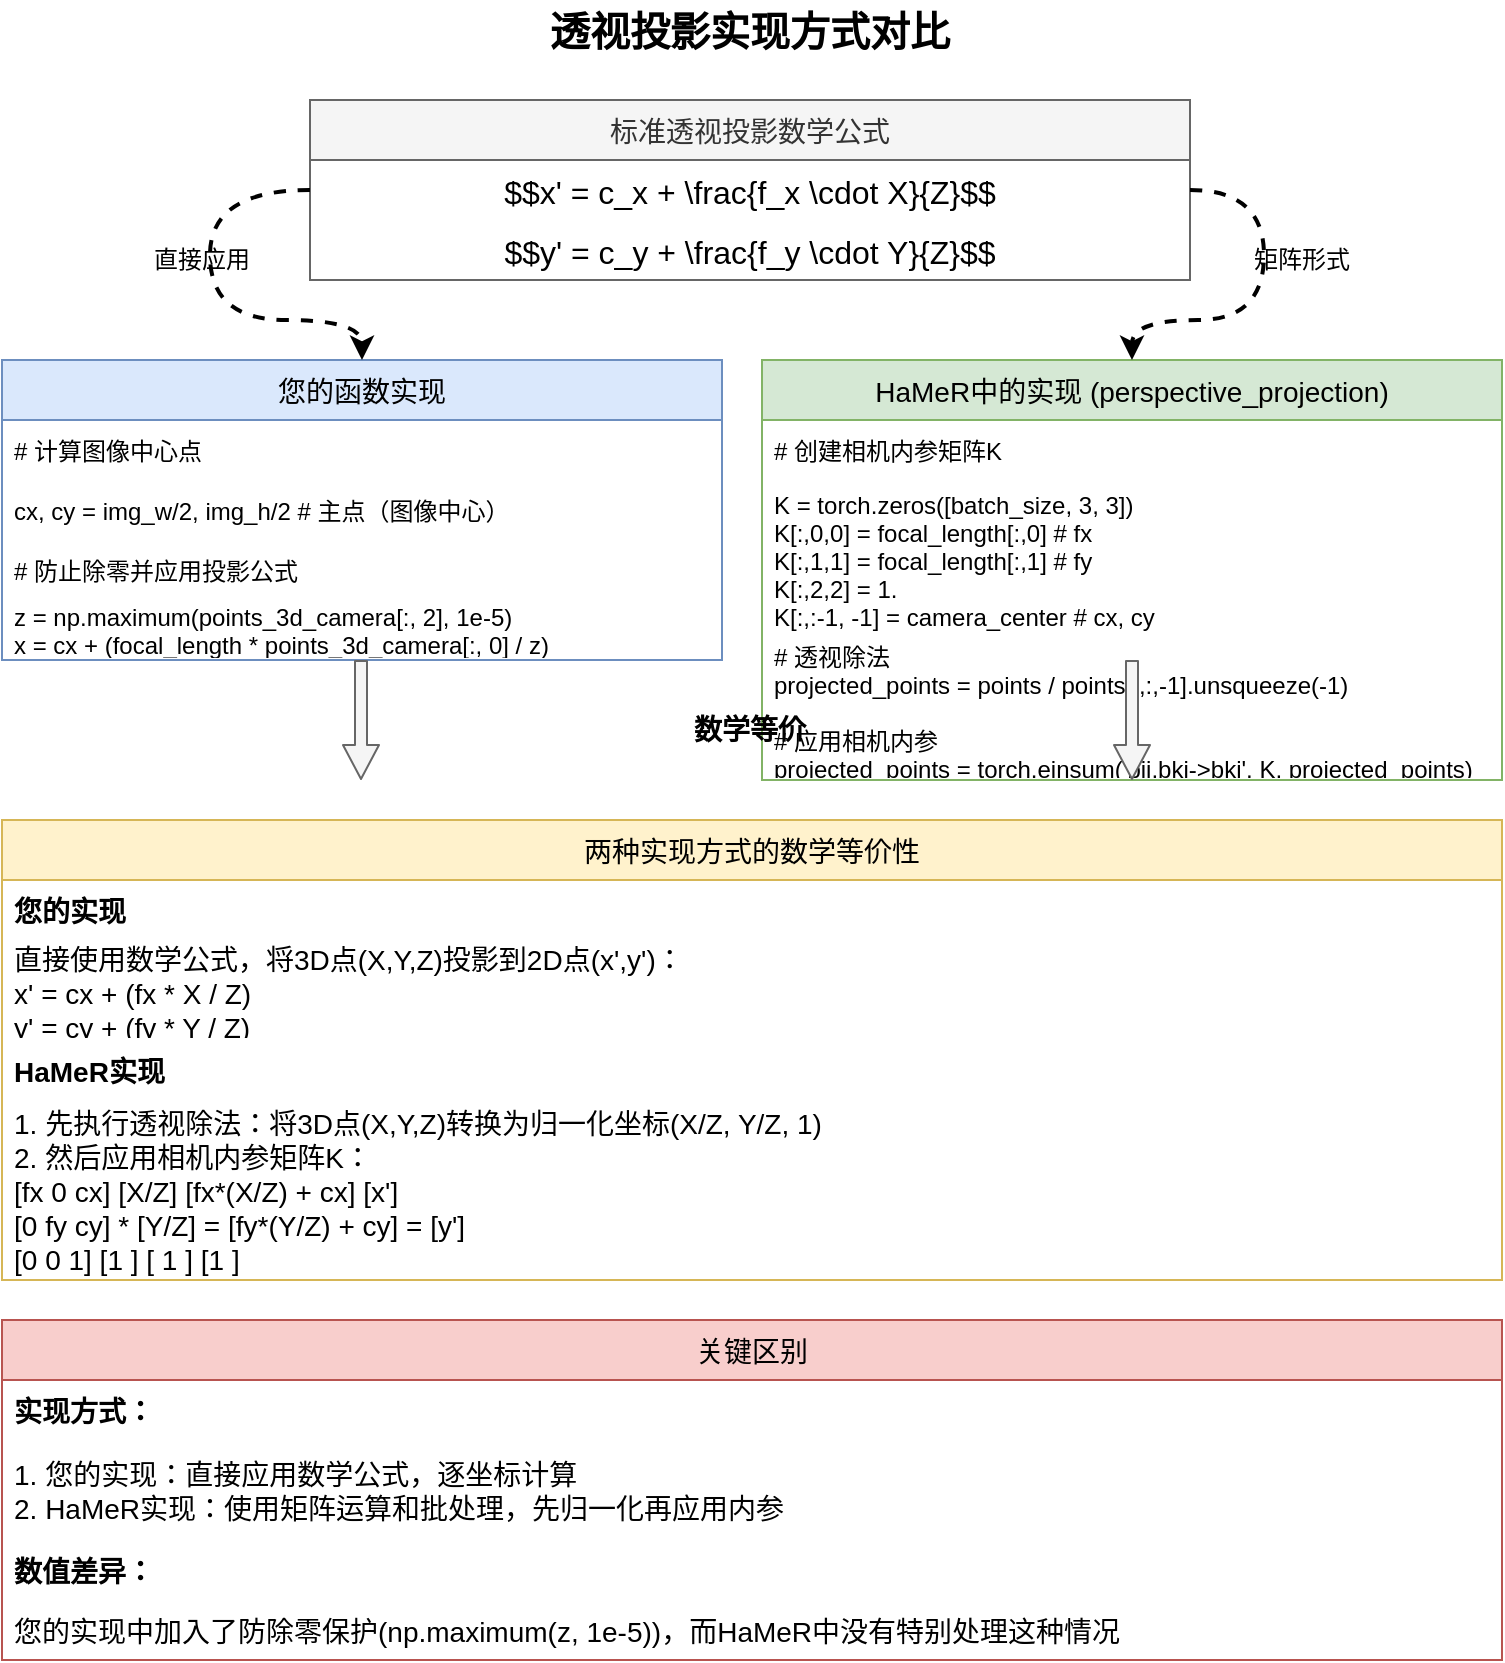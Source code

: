 <mxfile>
    <diagram id="cMmT26W-HO_lVn8aaOfg" name="透视投影对比">
        <mxGraphModel dx="1102" dy="694" grid="1" gridSize="10" guides="1" tooltips="1" connect="1" arrows="1" fold="1" page="1" pageScale="1" pageWidth="827" pageHeight="1169" math="1" shadow="0">
            <root>
                <mxCell id="0"/>
                <mxCell id="1" parent="0"/>
                <mxCell id="2" value="透视投影实现方式对比" style="text;html=1;strokeColor=none;fillColor=none;align=center;verticalAlign=middle;whiteSpace=wrap;rounded=0;fontSize=20;fontStyle=1" vertex="1" parent="1">
                    <mxGeometry x="204" y="40" width="420" height="30" as="geometry"/>
                </mxCell>
                <mxCell id="3" value="标准透视投影数学公式" style="swimlane;fontStyle=0;childLayout=stackLayout;horizontal=1;startSize=30;horizontalStack=0;resizeParent=1;resizeChild=0;resizeLast=0;collapsible=1;marginBottom=0;fontSize=14;fillColor=#f5f5f5;strokeColor=#666666;fontColor=#333333;" vertex="1" parent="1">
                    <mxGeometry x="194" y="90" width="440" height="90" as="geometry"/>
                </mxCell>
                <mxCell id="4" value="$$x' = c_x + \frac{f_x \cdot X}{Z}$$" style="text;strokeColor=none;fillColor=none;align=center;verticalAlign=middle;spacingLeft=4;spacingRight=4;overflow=hidden;points=[[0,0.5],[1,0.5]];portConstraint=eastwest;rotatable=0;fontSize=16;" vertex="1" parent="3">
                    <mxGeometry y="30" width="440" height="30" as="geometry"/>
                </mxCell>
                <mxCell id="5" value="$$y' = c_y + \frac{f_y \cdot Y}{Z}$$" style="text;strokeColor=none;fillColor=none;align=center;verticalAlign=middle;spacingLeft=4;spacingRight=4;overflow=hidden;points=[[0,0.5],[1,0.5]];portConstraint=eastwest;rotatable=0;fontSize=16;" vertex="1" parent="3">
                    <mxGeometry y="60" width="440" height="30" as="geometry"/>
                </mxCell>
                <mxCell id="6" value="您的函数实现" style="swimlane;fontStyle=0;childLayout=stackLayout;horizontal=1;startSize=30;horizontalStack=0;resizeParent=1;resizeChild=0;resizeLast=0;collapsible=1;marginBottom=0;fontSize=14;fillColor=#dae8fc;strokeColor=#6c8ebf;" vertex="1" parent="1">
                    <mxGeometry x="40" y="220" width="360" height="150" as="geometry"/>
                </mxCell>
                <mxCell id="7" value="# 计算图像中心点" style="text;strokeColor=none;fillColor=none;align=left;verticalAlign=middle;spacingLeft=4;spacingRight=4;overflow=hidden;points=[[0,0.5],[1,0.5]];portConstraint=eastwest;rotatable=0;fontSize=12;" vertex="1" parent="6">
                    <mxGeometry y="30" width="360" height="30" as="geometry"/>
                </mxCell>
                <mxCell id="8" value="cx, cy = img_w/2, img_h/2  # 主点（图像中心）" style="text;strokeColor=none;fillColor=none;align=left;verticalAlign=middle;spacingLeft=4;spacingRight=4;overflow=hidden;points=[[0,0.5],[1,0.5]];portConstraint=eastwest;rotatable=0;fontSize=12;" vertex="1" parent="6">
                    <mxGeometry y="60" width="360" height="30" as="geometry"/>
                </mxCell>
                <mxCell id="9" value="# 防止除零并应用投影公式" style="text;strokeColor=none;fillColor=none;align=left;verticalAlign=middle;spacingLeft=4;spacingRight=4;overflow=hidden;points=[[0,0.5],[1,0.5]];portConstraint=eastwest;rotatable=0;fontSize=12;" vertex="1" parent="6">
                    <mxGeometry y="90" width="360" height="30" as="geometry"/>
                </mxCell>
                <mxCell id="10" value="z = np.maximum(points_3d_camera[:, 2], 1e-5)&#10;x = cx + (focal_length * points_3d_camera[:, 0] / z)&#10;y = cy + (focal_length * points_3d_camera[:, 1] / z)" style="text;strokeColor=none;fillColor=none;align=left;verticalAlign=middle;spacingLeft=4;spacingRight=4;overflow=hidden;points=[[0,0.5],[1,0.5]];portConstraint=eastwest;rotatable=0;fontSize=12;" vertex="1" parent="6">
                    <mxGeometry y="120" width="360" height="30" as="geometry"/>
                </mxCell>
                <mxCell id="11" value="HaMeR中的实现 (perspective_projection)" style="swimlane;fontStyle=0;childLayout=stackLayout;horizontal=1;startSize=30;horizontalStack=0;resizeParent=1;resizeChild=0;resizeLast=0;collapsible=1;marginBottom=0;fontSize=14;fillColor=#d5e8d4;strokeColor=#82b366;" vertex="1" parent="1">
                    <mxGeometry x="420" y="220" width="370" height="210" as="geometry"/>
                </mxCell>
                <mxCell id="12" value="# 创建相机内参矩阵K" style="text;strokeColor=none;fillColor=none;align=left;verticalAlign=middle;spacingLeft=4;spacingRight=4;overflow=hidden;points=[[0,0.5],[1,0.5]];portConstraint=eastwest;rotatable=0;fontSize=12;" vertex="1" parent="11">
                    <mxGeometry y="30" width="370" height="30" as="geometry"/>
                </mxCell>
                <mxCell id="13" value="K = torch.zeros([batch_size, 3, 3])&#10;K[:,0,0] = focal_length[:,0]  # fx&#10;K[:,1,1] = focal_length[:,1]  # fy&#10;K[:,2,2] = 1.&#10;K[:,:-1, -1] = camera_center  # cx, cy" style="text;strokeColor=none;fillColor=none;align=left;verticalAlign=middle;spacingLeft=4;spacingRight=4;overflow=hidden;points=[[0,0.5],[1,0.5]];portConstraint=eastwest;rotatable=0;fontSize=12;" vertex="1" parent="11">
                    <mxGeometry y="60" width="370" height="80" as="geometry"/>
                </mxCell>
                <mxCell id="14" value="# 透视除法&#10;projected_points = points / points[:,:,-1].unsqueeze(-1)&#10;&#10;# 应用相机内参&#10;projected_points = torch.einsum('bij,bkj->bki', K, projected_points)" style="text;strokeColor=none;fillColor=none;align=left;verticalAlign=middle;spacingLeft=4;spacingRight=4;overflow=hidden;points=[[0,0.5],[1,0.5]];portConstraint=eastwest;rotatable=0;fontSize=12;" vertex="1" parent="11">
                    <mxGeometry y="140" width="370" height="70" as="geometry"/>
                </mxCell>
                <mxCell id="15" value="两种实现方式的数学等价性" style="swimlane;fontStyle=0;childLayout=stackLayout;horizontal=1;startSize=30;horizontalStack=0;resizeParent=1;resizeChild=0;resizeLast=0;collapsible=1;marginBottom=0;fontSize=14;fillColor=#fff2cc;strokeColor=#d6b656;" vertex="1" parent="1">
                    <mxGeometry x="40" y="450" width="750" height="230" as="geometry"/>
                </mxCell>
                <mxCell id="16" value="您的实现" style="text;strokeColor=none;fillColor=none;align=left;verticalAlign=middle;spacingLeft=4;spacingRight=4;overflow=hidden;points=[[0,0.5],[1,0.5]];portConstraint=eastwest;rotatable=0;fontSize=14;fontStyle=1" vertex="1" parent="15">
                    <mxGeometry y="30" width="750" height="30" as="geometry"/>
                </mxCell>
                <mxCell id="17" value="直接使用数学公式，将3D点(X,Y,Z)投影到2D点(x',y')：&#10;x' = cx + (fx * X / Z)&#10;y' = cy + (fy * Y / Z)" style="text;strokeColor=none;fillColor=none;align=left;verticalAlign=middle;spacingLeft=4;spacingRight=4;overflow=hidden;points=[[0,0.5],[1,0.5]];portConstraint=eastwest;rotatable=0;fontSize=14;" vertex="1" parent="15">
                    <mxGeometry y="60" width="750" height="50" as="geometry"/>
                </mxCell>
                <mxCell id="18" value="HaMeR实现" style="text;strokeColor=none;fillColor=none;align=left;verticalAlign=middle;spacingLeft=4;spacingRight=4;overflow=hidden;points=[[0,0.5],[1,0.5]];portConstraint=eastwest;rotatable=0;fontSize=14;fontStyle=1" vertex="1" parent="15">
                    <mxGeometry y="110" width="750" height="30" as="geometry"/>
                </mxCell>
                <mxCell id="19" value="1. 先执行透视除法：将3D点(X,Y,Z)转换为归一化坐标(X/Z, Y/Z, 1)&#10;2. 然后应用相机内参矩阵K：&#10;   [fx  0  cx]   [X/Z]   [fx*(X/Z) + cx]   [x']&#10;   [0  fy  cy] * [Y/Z] = [fy*(Y/Z) + cy] = [y']&#10;   [0   0   1]   [1 ]   [      1      ]   [1 ]" style="text;strokeColor=none;fillColor=none;align=left;verticalAlign=middle;spacingLeft=4;spacingRight=4;overflow=hidden;points=[[0,0.5],[1,0.5]];portConstraint=eastwest;rotatable=0;fontSize=14;" vertex="1" parent="15">
                    <mxGeometry y="140" width="750" height="90" as="geometry"/>
                </mxCell>
                <mxCell id="20" value="关键区别" style="swimlane;fontStyle=0;childLayout=stackLayout;horizontal=1;startSize=30;horizontalStack=0;resizeParent=1;resizeChild=0;resizeLast=0;collapsible=1;marginBottom=0;fontSize=14;fillColor=#f8cecc;strokeColor=#b85450;" vertex="1" parent="1">
                    <mxGeometry x="40" y="700" width="750" height="170" as="geometry"/>
                </mxCell>
                <mxCell id="21" value="实现方式：" style="text;strokeColor=none;fillColor=none;align=left;verticalAlign=middle;spacingLeft=4;spacingRight=4;overflow=hidden;points=[[0,0.5],[1,0.5]];portConstraint=eastwest;rotatable=0;fontSize=14;fontStyle=1" vertex="1" parent="20">
                    <mxGeometry y="30" width="750" height="30" as="geometry"/>
                </mxCell>
                <mxCell id="22" value="1. 您的实现：直接应用数学公式，逐坐标计算&#10;2. HaMeR实现：使用矩阵运算和批处理，先归一化再应用内参" style="text;strokeColor=none;fillColor=none;align=left;verticalAlign=middle;spacingLeft=4;spacingRight=4;overflow=hidden;points=[[0,0.5],[1,0.5]];portConstraint=eastwest;rotatable=0;fontSize=14;" vertex="1" parent="20">
                    <mxGeometry y="60" width="750" height="50" as="geometry"/>
                </mxCell>
                <mxCell id="23" value="数值差异：" style="text;strokeColor=none;fillColor=none;align=left;verticalAlign=middle;spacingLeft=4;spacingRight=4;overflow=hidden;points=[[0,0.5],[1,0.5]];portConstraint=eastwest;rotatable=0;fontSize=14;fontStyle=1" vertex="1" parent="20">
                    <mxGeometry y="110" width="750" height="30" as="geometry"/>
                </mxCell>
                <mxCell id="24" value="您的实现中加入了防除零保护(np.maximum(z, 1e-5))，而HaMeR中没有特别处理这种情况" style="text;strokeColor=none;fillColor=none;align=left;verticalAlign=middle;spacingLeft=4;spacingRight=4;overflow=hidden;points=[[0,0.5],[1,0.5]];portConstraint=eastwest;rotatable=0;fontSize=14;" vertex="1" parent="20">
                    <mxGeometry y="140" width="750" height="30" as="geometry"/>
                </mxCell>
                <mxCell id="25" value="" style="endArrow=classic;html=1;exitX=0;exitY=0.5;exitDx=0;exitDy=0;entryX=0.5;entryY=0;entryDx=0;entryDy=0;edgeStyle=orthogonalEdgeStyle;curved=1;dashed=1;strokeWidth=2;" edge="1" parent="1" source="4" target="6">
                    <mxGeometry width="50" height="50" relative="1" as="geometry">
                        <mxPoint x="40" y="170" as="sourcePoint"/>
                        <mxPoint x="90" y="120" as="targetPoint"/>
                        <Array as="points">
                            <mxPoint x="144" y="135"/>
                            <mxPoint x="144" y="200"/>
                            <mxPoint x="220" y="200"/>
                        </Array>
                    </mxGeometry>
                </mxCell>
                <mxCell id="26" value="" style="endArrow=classic;html=1;exitX=1;exitY=0.5;exitDx=0;exitDy=0;entryX=0.5;entryY=0;entryDx=0;entryDy=0;edgeStyle=orthogonalEdgeStyle;curved=1;dashed=1;strokeWidth=2;" edge="1" parent="1" source="4" target="11">
                    <mxGeometry width="50" height="50" relative="1" as="geometry">
                        <mxPoint x="670" y="170" as="sourcePoint"/>
                        <mxPoint x="720" y="120" as="targetPoint"/>
                        <Array as="points">
                            <mxPoint x="671" y="135"/>
                            <mxPoint x="671" y="200"/>
                            <mxPoint x="605" y="200"/>
                        </Array>
                    </mxGeometry>
                </mxCell>
                <mxCell id="27" value="直接应用" style="text;html=1;strokeColor=none;fillColor=none;align=center;verticalAlign=middle;whiteSpace=wrap;rounded=0;fontSize=12;" vertex="1" parent="1">
                    <mxGeometry x="110" y="155" width="60" height="30" as="geometry"/>
                </mxCell>
                <mxCell id="28" value="矩阵形式" style="text;html=1;strokeColor=none;fillColor=none;align=center;verticalAlign=middle;whiteSpace=wrap;rounded=0;fontSize=12;" vertex="1" parent="1">
                    <mxGeometry x="660" y="155" width="60" height="30" as="geometry"/>
                </mxCell>
                <mxCell id="29" value="" style="shape=flexArrow;endArrow=classic;html=1;width=6;endSize=5.33;endWidth=11;fillColor=#f5f5f5;strokeColor=#666666;" edge="1" parent="1">
                    <mxGeometry width="50" height="50" relative="1" as="geometry">
                        <mxPoint x="219.5" y="370" as="sourcePoint"/>
                        <mxPoint x="219.5" y="430" as="targetPoint"/>
                    </mxGeometry>
                </mxCell>
                <mxCell id="30" value="" style="shape=flexArrow;endArrow=classic;html=1;width=6;endSize=5.33;endWidth=11;fillColor=#f5f5f5;strokeColor=#666666;" edge="1" parent="1">
                    <mxGeometry width="50" height="50" relative="1" as="geometry">
                        <mxPoint x="605" y="370" as="sourcePoint"/>
                        <mxPoint x="605" y="430" as="targetPoint"/>
                    </mxGeometry>
                </mxCell>
                <mxCell id="31" value="数学等价" style="text;html=1;strokeColor=none;fillColor=none;align=center;verticalAlign=middle;whiteSpace=wrap;rounded=0;fontSize=14;fontStyle=1" vertex="1" parent="1">
                    <mxGeometry x="384" y="390" width="60" height="30" as="geometry"/>
                </mxCell>
            </root>
        </mxGraphModel>
    </diagram>
</mxfile> 